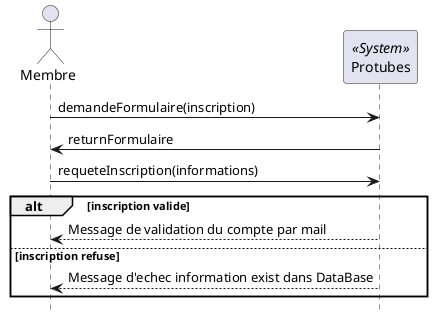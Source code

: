 @startuml
    hide footbox
    
    actor Membre
    participant Protubes << System >>

    Membre -> Protubes : demandeFormulaire(inscription)
    Protubes -> Membre : returnFormulaire
    Membre -> Protubes : requeteInscription(informations)

    alt inscription valide
        Protubes --> Membre : Message de validation du compte par mail
    else inscription refuse
        Protubes --> Membre : Message d'echec information exist dans DataBase
        'Protubes -> Membre : Redirection formulaire(connexion)
    end

@enduml